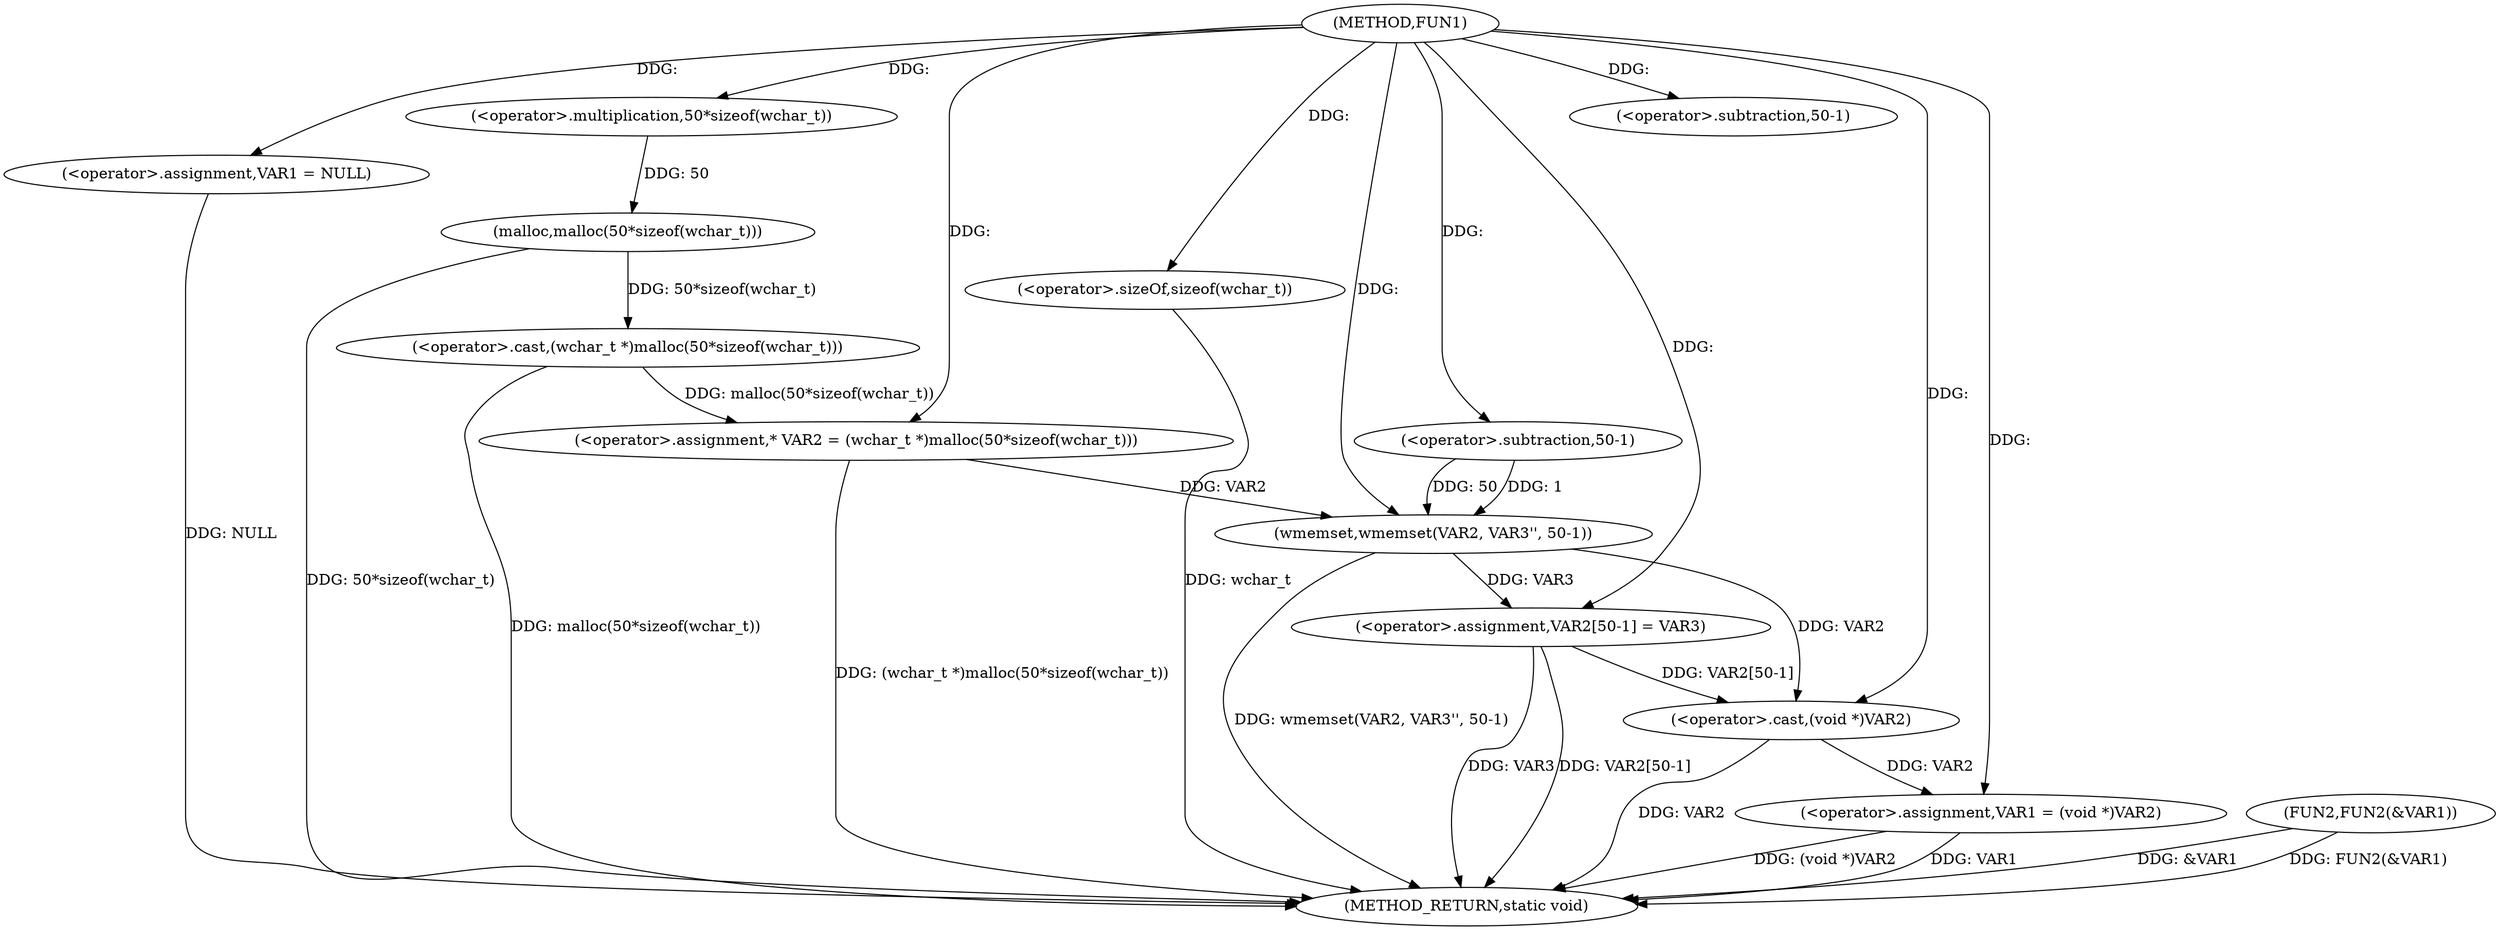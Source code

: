 digraph FUN1 {  
"1000100" [label = "(METHOD,FUN1)" ]
"1000138" [label = "(METHOD_RETURN,static void)" ]
"1000103" [label = "(<operator>.assignment,VAR1 = NULL)" ]
"1000108" [label = "(<operator>.assignment,* VAR2 = (wchar_t *)malloc(50*sizeof(wchar_t)))" ]
"1000110" [label = "(<operator>.cast,(wchar_t *)malloc(50*sizeof(wchar_t)))" ]
"1000112" [label = "(malloc,malloc(50*sizeof(wchar_t)))" ]
"1000113" [label = "(<operator>.multiplication,50*sizeof(wchar_t))" ]
"1000115" [label = "(<operator>.sizeOf,sizeof(wchar_t))" ]
"1000117" [label = "(wmemset,wmemset(VAR2, VAR3'', 50-1))" ]
"1000120" [label = "(<operator>.subtraction,50-1)" ]
"1000123" [label = "(<operator>.assignment,VAR2[50-1] = VAR3)" ]
"1000126" [label = "(<operator>.subtraction,50-1)" ]
"1000130" [label = "(<operator>.assignment,VAR1 = (void *)VAR2)" ]
"1000132" [label = "(<operator>.cast,(void *)VAR2)" ]
"1000135" [label = "(FUN2,FUN2(&VAR1))" ]
  "1000117" -> "1000138"  [ label = "DDG: wmemset(VAR2, VAR3'', 50-1)"] 
  "1000103" -> "1000138"  [ label = "DDG: NULL"] 
  "1000110" -> "1000138"  [ label = "DDG: malloc(50*sizeof(wchar_t))"] 
  "1000135" -> "1000138"  [ label = "DDG: &VAR1"] 
  "1000115" -> "1000138"  [ label = "DDG: wchar_t"] 
  "1000130" -> "1000138"  [ label = "DDG: (void *)VAR2"] 
  "1000123" -> "1000138"  [ label = "DDG: VAR3"] 
  "1000132" -> "1000138"  [ label = "DDG: VAR2"] 
  "1000135" -> "1000138"  [ label = "DDG: FUN2(&VAR1)"] 
  "1000112" -> "1000138"  [ label = "DDG: 50*sizeof(wchar_t)"] 
  "1000108" -> "1000138"  [ label = "DDG: (wchar_t *)malloc(50*sizeof(wchar_t))"] 
  "1000130" -> "1000138"  [ label = "DDG: VAR1"] 
  "1000123" -> "1000138"  [ label = "DDG: VAR2[50-1]"] 
  "1000100" -> "1000103"  [ label = "DDG: "] 
  "1000110" -> "1000108"  [ label = "DDG: malloc(50*sizeof(wchar_t))"] 
  "1000100" -> "1000108"  [ label = "DDG: "] 
  "1000112" -> "1000110"  [ label = "DDG: 50*sizeof(wchar_t)"] 
  "1000113" -> "1000112"  [ label = "DDG: 50"] 
  "1000100" -> "1000113"  [ label = "DDG: "] 
  "1000100" -> "1000115"  [ label = "DDG: "] 
  "1000108" -> "1000117"  [ label = "DDG: VAR2"] 
  "1000100" -> "1000117"  [ label = "DDG: "] 
  "1000120" -> "1000117"  [ label = "DDG: 50"] 
  "1000120" -> "1000117"  [ label = "DDG: 1"] 
  "1000100" -> "1000120"  [ label = "DDG: "] 
  "1000117" -> "1000123"  [ label = "DDG: VAR3"] 
  "1000100" -> "1000123"  [ label = "DDG: "] 
  "1000100" -> "1000126"  [ label = "DDG: "] 
  "1000132" -> "1000130"  [ label = "DDG: VAR2"] 
  "1000100" -> "1000130"  [ label = "DDG: "] 
  "1000117" -> "1000132"  [ label = "DDG: VAR2"] 
  "1000123" -> "1000132"  [ label = "DDG: VAR2[50-1]"] 
  "1000100" -> "1000132"  [ label = "DDG: "] 
}
